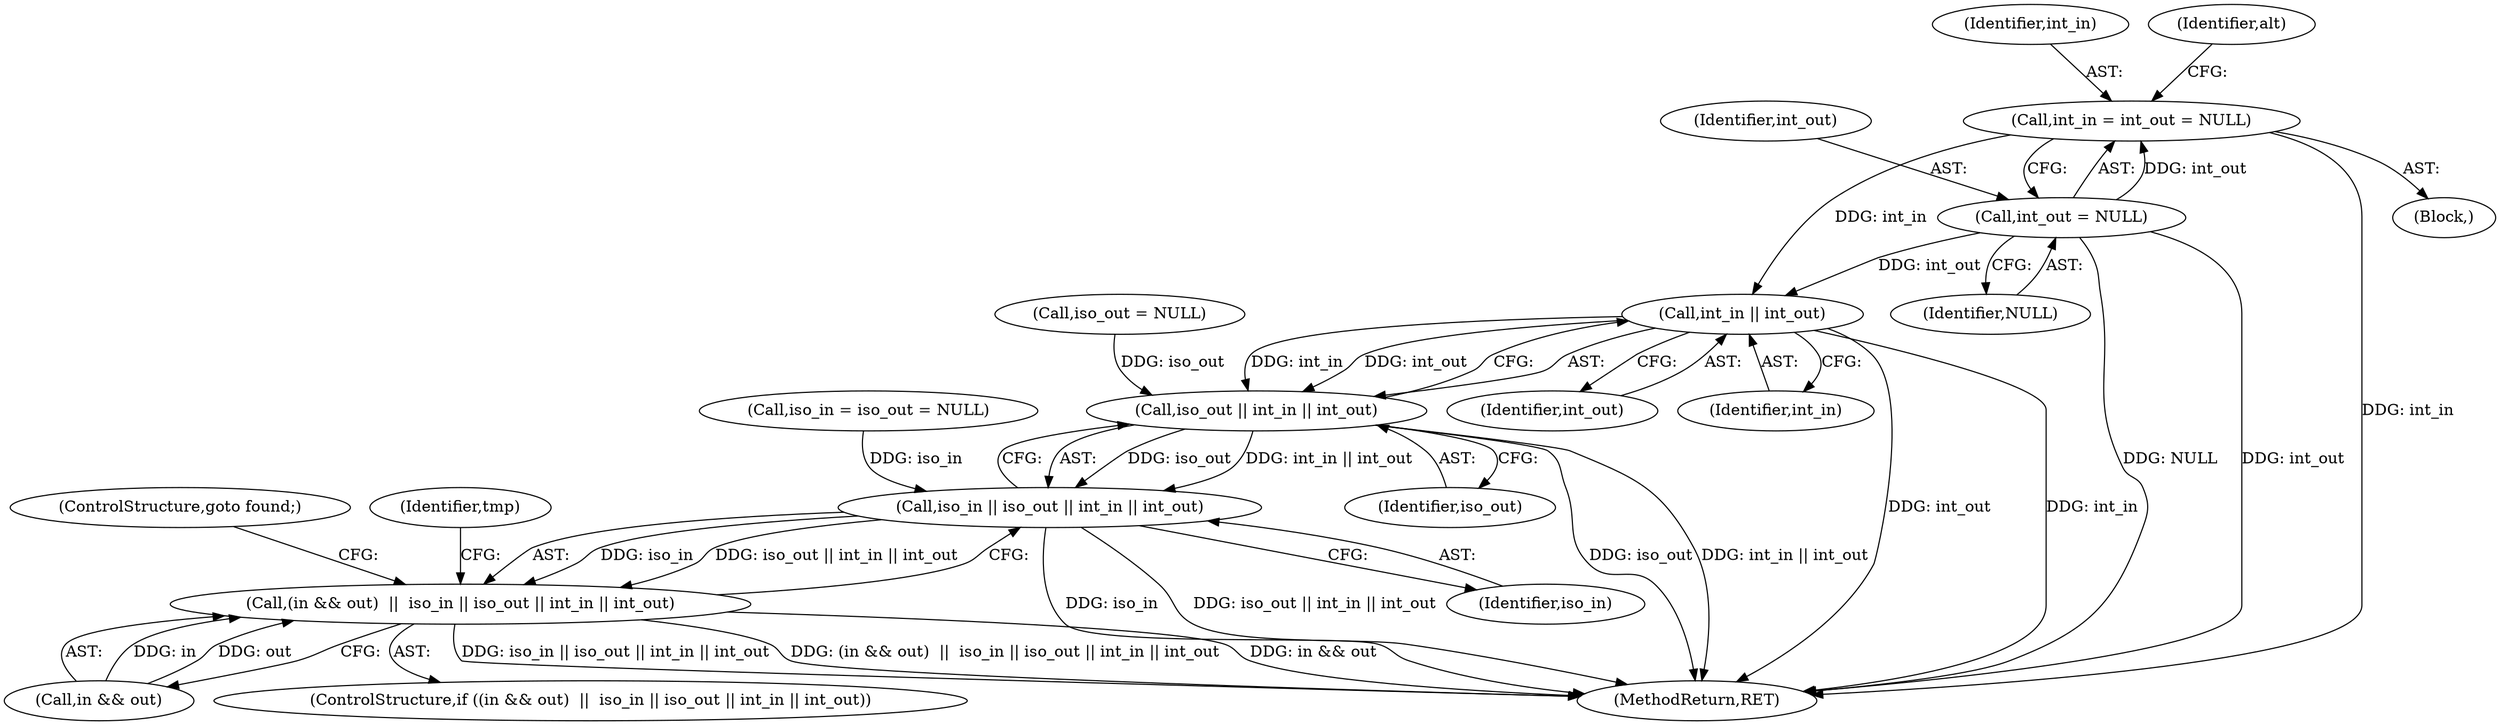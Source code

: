 digraph "0_linux_7c80f9e4a588f1925b07134bb2e3689335f6c6d8@pointer" {
"1000249" [label="(Call,int_in || int_out)"];
"1000138" [label="(Call,int_in = int_out = NULL)"];
"1000140" [label="(Call,int_out = NULL)"];
"1000247" [label="(Call,iso_out || int_in || int_out)"];
"1000245" [label="(Call,iso_in || iso_out || int_in || int_out)"];
"1000241" [label="(Call,(in && out)  ||  iso_in || iso_out || int_in || int_out)"];
"1000246" [label="(Identifier,iso_in)"];
"1000249" [label="(Call,int_in || int_out)"];
"1000141" [label="(Identifier,int_out)"];
"1000142" [label="(Identifier,NULL)"];
"1000138" [label="(Call,int_in = int_out = NULL)"];
"1000140" [label="(Call,int_out = NULL)"];
"1000242" [label="(Call,in && out)"];
"1000251" [label="(Identifier,int_out)"];
"1000135" [label="(Call,iso_out = NULL)"];
"1000240" [label="(ControlStructure,if ((in && out)  ||  iso_in || iso_out || int_in || int_out))"];
"1000133" [label="(Call,iso_in = iso_out = NULL)"];
"1000252" [label="(ControlStructure,goto found;)"];
"1000429" [label="(MethodReturn,RET)"];
"1000126" [label="(Block,)"];
"1000125" [label="(Identifier,tmp)"];
"1000241" [label="(Call,(in && out)  ||  iso_in || iso_out || int_in || int_out)"];
"1000139" [label="(Identifier,int_in)"];
"1000248" [label="(Identifier,iso_out)"];
"1000247" [label="(Call,iso_out || int_in || int_out)"];
"1000250" [label="(Identifier,int_in)"];
"1000245" [label="(Call,iso_in || iso_out || int_in || int_out)"];
"1000144" [label="(Identifier,alt)"];
"1000249" -> "1000247"  [label="AST: "];
"1000249" -> "1000250"  [label="CFG: "];
"1000249" -> "1000251"  [label="CFG: "];
"1000250" -> "1000249"  [label="AST: "];
"1000251" -> "1000249"  [label="AST: "];
"1000247" -> "1000249"  [label="CFG: "];
"1000249" -> "1000429"  [label="DDG: int_out"];
"1000249" -> "1000429"  [label="DDG: int_in"];
"1000249" -> "1000247"  [label="DDG: int_in"];
"1000249" -> "1000247"  [label="DDG: int_out"];
"1000138" -> "1000249"  [label="DDG: int_in"];
"1000140" -> "1000249"  [label="DDG: int_out"];
"1000138" -> "1000126"  [label="AST: "];
"1000138" -> "1000140"  [label="CFG: "];
"1000139" -> "1000138"  [label="AST: "];
"1000140" -> "1000138"  [label="AST: "];
"1000144" -> "1000138"  [label="CFG: "];
"1000138" -> "1000429"  [label="DDG: int_in"];
"1000140" -> "1000138"  [label="DDG: int_out"];
"1000140" -> "1000142"  [label="CFG: "];
"1000141" -> "1000140"  [label="AST: "];
"1000142" -> "1000140"  [label="AST: "];
"1000140" -> "1000429"  [label="DDG: NULL"];
"1000140" -> "1000429"  [label="DDG: int_out"];
"1000247" -> "1000245"  [label="AST: "];
"1000247" -> "1000248"  [label="CFG: "];
"1000248" -> "1000247"  [label="AST: "];
"1000245" -> "1000247"  [label="CFG: "];
"1000247" -> "1000429"  [label="DDG: iso_out"];
"1000247" -> "1000429"  [label="DDG: int_in || int_out"];
"1000247" -> "1000245"  [label="DDG: iso_out"];
"1000247" -> "1000245"  [label="DDG: int_in || int_out"];
"1000135" -> "1000247"  [label="DDG: iso_out"];
"1000245" -> "1000241"  [label="AST: "];
"1000245" -> "1000246"  [label="CFG: "];
"1000246" -> "1000245"  [label="AST: "];
"1000241" -> "1000245"  [label="CFG: "];
"1000245" -> "1000429"  [label="DDG: iso_in"];
"1000245" -> "1000429"  [label="DDG: iso_out || int_in || int_out"];
"1000245" -> "1000241"  [label="DDG: iso_in"];
"1000245" -> "1000241"  [label="DDG: iso_out || int_in || int_out"];
"1000133" -> "1000245"  [label="DDG: iso_in"];
"1000241" -> "1000240"  [label="AST: "];
"1000241" -> "1000242"  [label="CFG: "];
"1000242" -> "1000241"  [label="AST: "];
"1000252" -> "1000241"  [label="CFG: "];
"1000125" -> "1000241"  [label="CFG: "];
"1000241" -> "1000429"  [label="DDG: in && out"];
"1000241" -> "1000429"  [label="DDG: iso_in || iso_out || int_in || int_out"];
"1000241" -> "1000429"  [label="DDG: (in && out)  ||  iso_in || iso_out || int_in || int_out"];
"1000242" -> "1000241"  [label="DDG: in"];
"1000242" -> "1000241"  [label="DDG: out"];
}
